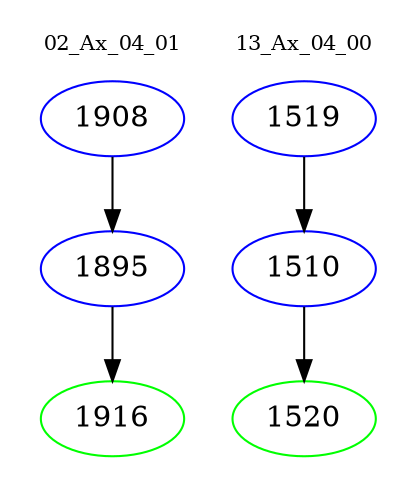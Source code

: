 digraph{
subgraph cluster_0 {
color = white
label = "02_Ax_04_01";
fontsize=10;
T0_1908 [label="1908", color="blue"]
T0_1908 -> T0_1895 [color="black"]
T0_1895 [label="1895", color="blue"]
T0_1895 -> T0_1916 [color="black"]
T0_1916 [label="1916", color="green"]
}
subgraph cluster_1 {
color = white
label = "13_Ax_04_00";
fontsize=10;
T1_1519 [label="1519", color="blue"]
T1_1519 -> T1_1510 [color="black"]
T1_1510 [label="1510", color="blue"]
T1_1510 -> T1_1520 [color="black"]
T1_1520 [label="1520", color="green"]
}
}

